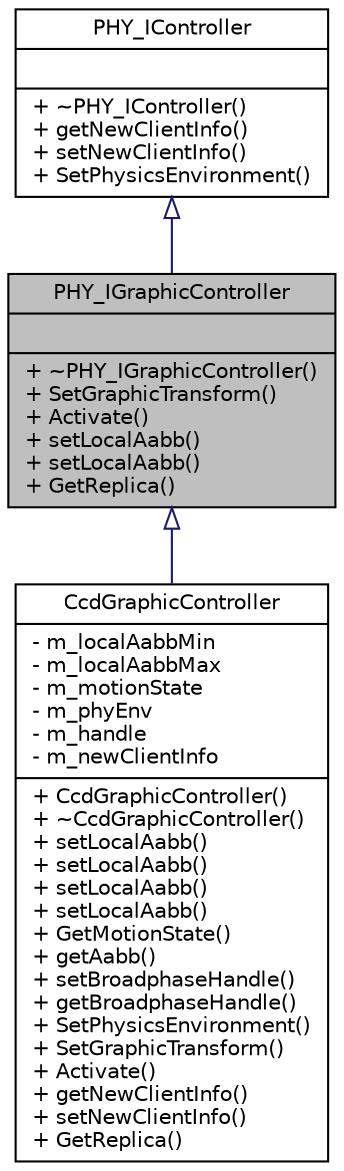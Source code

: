 digraph G
{
  edge [fontname="Helvetica",fontsize="10",labelfontname="Helvetica",labelfontsize="10"];
  node [fontname="Helvetica",fontsize="10",shape=record];
  Node1 [label="{PHY_IGraphicController\n||+ ~PHY_IGraphicController()\l+ SetGraphicTransform()\l+ Activate()\l+ setLocalAabb()\l+ setLocalAabb()\l+ GetReplica()\l}",height=0.2,width=0.4,color="black", fillcolor="grey75", style="filled" fontcolor="black"];
  Node2 -> Node1 [dir=back,color="midnightblue",fontsize="10",style="solid",arrowtail="empty",fontname="Helvetica"];
  Node2 [label="{PHY_IController\n||+ ~PHY_IController()\l+ getNewClientInfo()\l+ setNewClientInfo()\l+ SetPhysicsEnvironment()\l}",height=0.2,width=0.4,color="black", fillcolor="white", style="filled",URL="$d5/d92/classPHY__IController.html"];
  Node1 -> Node3 [dir=back,color="midnightblue",fontsize="10",style="solid",arrowtail="empty",fontname="Helvetica"];
  Node3 [label="{CcdGraphicController\n|- m_localAabbMin\l- m_localAabbMax\l- m_motionState\l- m_phyEnv\l- m_handle\l- m_newClientInfo\l|+ CcdGraphicController()\l+ ~CcdGraphicController()\l+ setLocalAabb()\l+ setLocalAabb()\l+ setLocalAabb()\l+ setLocalAabb()\l+ GetMotionState()\l+ getAabb()\l+ setBroadphaseHandle()\l+ getBroadphaseHandle()\l+ SetPhysicsEnvironment()\l+ SetGraphicTransform()\l+ Activate()\l+ getNewClientInfo()\l+ setNewClientInfo()\l+ GetReplica()\l}",height=0.2,width=0.4,color="black", fillcolor="white", style="filled",URL="$d6/dcb/classCcdGraphicController.html",tooltip="CcdGraphicController is a graphic object that supports view frustrum culling and occlusion."];
}
